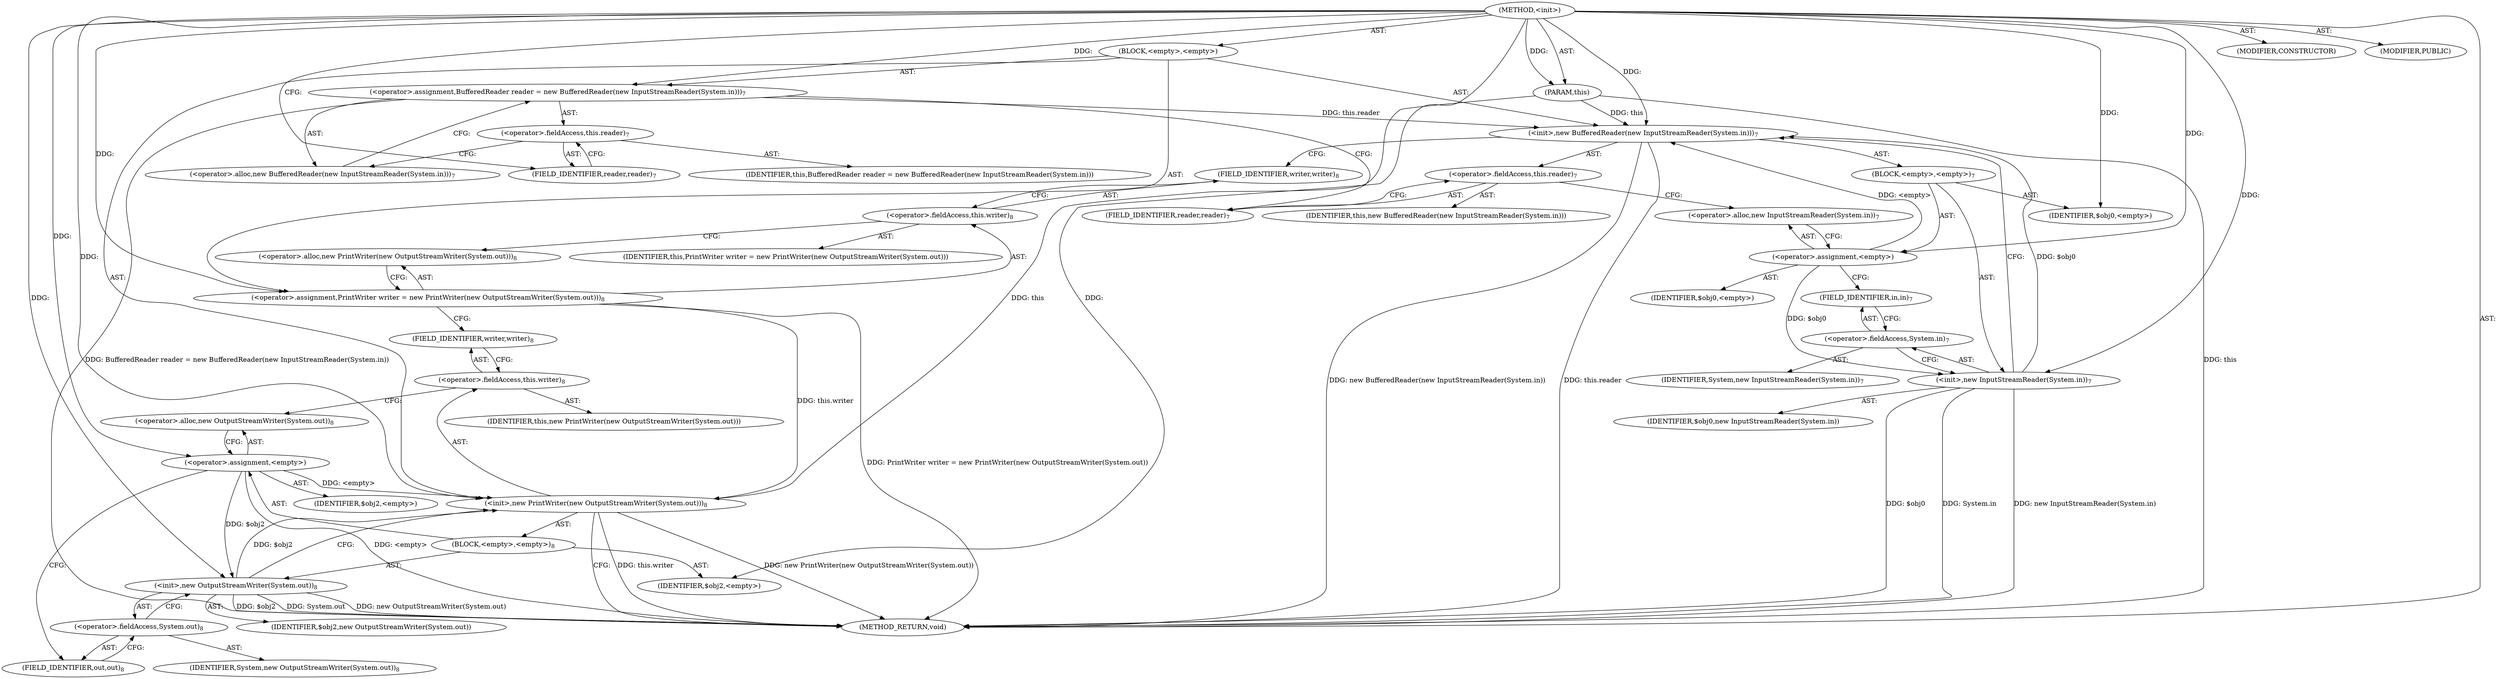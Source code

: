 digraph "&lt;init&gt;" {  
"198" [label = <(METHOD,&lt;init&gt;)> ]
"199" [label = <(PARAM,this)> ]
"200" [label = <(BLOCK,&lt;empty&gt;,&lt;empty&gt;)> ]
"201" [label = <(&lt;operator&gt;.assignment,BufferedReader reader = new BufferedReader(new InputStreamReader(System.in)))<SUB>7</SUB>> ]
"202" [label = <(&lt;operator&gt;.fieldAccess,this.reader)<SUB>7</SUB>> ]
"203" [label = <(IDENTIFIER,this,BufferedReader reader = new BufferedReader(new InputStreamReader(System.in)))> ]
"204" [label = <(FIELD_IDENTIFIER,reader,reader)<SUB>7</SUB>> ]
"205" [label = <(&lt;operator&gt;.alloc,new BufferedReader(new InputStreamReader(System.in)))<SUB>7</SUB>> ]
"206" [label = <(&lt;init&gt;,new BufferedReader(new InputStreamReader(System.in)))<SUB>7</SUB>> ]
"207" [label = <(&lt;operator&gt;.fieldAccess,this.reader)<SUB>7</SUB>> ]
"208" [label = <(IDENTIFIER,this,new BufferedReader(new InputStreamReader(System.in)))> ]
"209" [label = <(FIELD_IDENTIFIER,reader,reader)<SUB>7</SUB>> ]
"210" [label = <(BLOCK,&lt;empty&gt;,&lt;empty&gt;)<SUB>7</SUB>> ]
"211" [label = <(&lt;operator&gt;.assignment,&lt;empty&gt;)> ]
"212" [label = <(IDENTIFIER,$obj0,&lt;empty&gt;)> ]
"213" [label = <(&lt;operator&gt;.alloc,new InputStreamReader(System.in))<SUB>7</SUB>> ]
"214" [label = <(&lt;init&gt;,new InputStreamReader(System.in))<SUB>7</SUB>> ]
"215" [label = <(IDENTIFIER,$obj0,new InputStreamReader(System.in))> ]
"216" [label = <(&lt;operator&gt;.fieldAccess,System.in)<SUB>7</SUB>> ]
"217" [label = <(IDENTIFIER,System,new InputStreamReader(System.in))<SUB>7</SUB>> ]
"218" [label = <(FIELD_IDENTIFIER,in,in)<SUB>7</SUB>> ]
"219" [label = <(IDENTIFIER,$obj0,&lt;empty&gt;)> ]
"220" [label = <(&lt;operator&gt;.assignment,PrintWriter writer = new PrintWriter(new OutputStreamWriter(System.out)))<SUB>8</SUB>> ]
"221" [label = <(&lt;operator&gt;.fieldAccess,this.writer)<SUB>8</SUB>> ]
"222" [label = <(IDENTIFIER,this,PrintWriter writer = new PrintWriter(new OutputStreamWriter(System.out)))> ]
"223" [label = <(FIELD_IDENTIFIER,writer,writer)<SUB>8</SUB>> ]
"224" [label = <(&lt;operator&gt;.alloc,new PrintWriter(new OutputStreamWriter(System.out)))<SUB>8</SUB>> ]
"225" [label = <(&lt;init&gt;,new PrintWriter(new OutputStreamWriter(System.out)))<SUB>8</SUB>> ]
"226" [label = <(&lt;operator&gt;.fieldAccess,this.writer)<SUB>8</SUB>> ]
"227" [label = <(IDENTIFIER,this,new PrintWriter(new OutputStreamWriter(System.out)))> ]
"228" [label = <(FIELD_IDENTIFIER,writer,writer)<SUB>8</SUB>> ]
"229" [label = <(BLOCK,&lt;empty&gt;,&lt;empty&gt;)<SUB>8</SUB>> ]
"230" [label = <(&lt;operator&gt;.assignment,&lt;empty&gt;)> ]
"231" [label = <(IDENTIFIER,$obj2,&lt;empty&gt;)> ]
"232" [label = <(&lt;operator&gt;.alloc,new OutputStreamWriter(System.out))<SUB>8</SUB>> ]
"233" [label = <(&lt;init&gt;,new OutputStreamWriter(System.out))<SUB>8</SUB>> ]
"234" [label = <(IDENTIFIER,$obj2,new OutputStreamWriter(System.out))> ]
"235" [label = <(&lt;operator&gt;.fieldAccess,System.out)<SUB>8</SUB>> ]
"236" [label = <(IDENTIFIER,System,new OutputStreamWriter(System.out))<SUB>8</SUB>> ]
"237" [label = <(FIELD_IDENTIFIER,out,out)<SUB>8</SUB>> ]
"238" [label = <(IDENTIFIER,$obj2,&lt;empty&gt;)> ]
"239" [label = <(MODIFIER,CONSTRUCTOR)> ]
"240" [label = <(MODIFIER,PUBLIC)> ]
"241" [label = <(METHOD_RETURN,void)> ]
  "198" -> "199"  [ label = "AST: "] 
  "198" -> "200"  [ label = "AST: "] 
  "198" -> "239"  [ label = "AST: "] 
  "198" -> "240"  [ label = "AST: "] 
  "198" -> "241"  [ label = "AST: "] 
  "200" -> "201"  [ label = "AST: "] 
  "200" -> "206"  [ label = "AST: "] 
  "200" -> "220"  [ label = "AST: "] 
  "200" -> "225"  [ label = "AST: "] 
  "201" -> "202"  [ label = "AST: "] 
  "201" -> "205"  [ label = "AST: "] 
  "202" -> "203"  [ label = "AST: "] 
  "202" -> "204"  [ label = "AST: "] 
  "206" -> "207"  [ label = "AST: "] 
  "206" -> "210"  [ label = "AST: "] 
  "207" -> "208"  [ label = "AST: "] 
  "207" -> "209"  [ label = "AST: "] 
  "210" -> "211"  [ label = "AST: "] 
  "210" -> "214"  [ label = "AST: "] 
  "210" -> "219"  [ label = "AST: "] 
  "211" -> "212"  [ label = "AST: "] 
  "211" -> "213"  [ label = "AST: "] 
  "214" -> "215"  [ label = "AST: "] 
  "214" -> "216"  [ label = "AST: "] 
  "216" -> "217"  [ label = "AST: "] 
  "216" -> "218"  [ label = "AST: "] 
  "220" -> "221"  [ label = "AST: "] 
  "220" -> "224"  [ label = "AST: "] 
  "221" -> "222"  [ label = "AST: "] 
  "221" -> "223"  [ label = "AST: "] 
  "225" -> "226"  [ label = "AST: "] 
  "225" -> "229"  [ label = "AST: "] 
  "226" -> "227"  [ label = "AST: "] 
  "226" -> "228"  [ label = "AST: "] 
  "229" -> "230"  [ label = "AST: "] 
  "229" -> "233"  [ label = "AST: "] 
  "229" -> "238"  [ label = "AST: "] 
  "230" -> "231"  [ label = "AST: "] 
  "230" -> "232"  [ label = "AST: "] 
  "233" -> "234"  [ label = "AST: "] 
  "233" -> "235"  [ label = "AST: "] 
  "235" -> "236"  [ label = "AST: "] 
  "235" -> "237"  [ label = "AST: "] 
  "201" -> "209"  [ label = "CFG: "] 
  "206" -> "223"  [ label = "CFG: "] 
  "220" -> "228"  [ label = "CFG: "] 
  "225" -> "241"  [ label = "CFG: "] 
  "202" -> "205"  [ label = "CFG: "] 
  "205" -> "201"  [ label = "CFG: "] 
  "207" -> "213"  [ label = "CFG: "] 
  "221" -> "224"  [ label = "CFG: "] 
  "224" -> "220"  [ label = "CFG: "] 
  "226" -> "232"  [ label = "CFG: "] 
  "204" -> "202"  [ label = "CFG: "] 
  "209" -> "207"  [ label = "CFG: "] 
  "211" -> "218"  [ label = "CFG: "] 
  "214" -> "206"  [ label = "CFG: "] 
  "223" -> "221"  [ label = "CFG: "] 
  "228" -> "226"  [ label = "CFG: "] 
  "230" -> "237"  [ label = "CFG: "] 
  "233" -> "225"  [ label = "CFG: "] 
  "213" -> "211"  [ label = "CFG: "] 
  "216" -> "214"  [ label = "CFG: "] 
  "232" -> "230"  [ label = "CFG: "] 
  "235" -> "233"  [ label = "CFG: "] 
  "218" -> "216"  [ label = "CFG: "] 
  "237" -> "235"  [ label = "CFG: "] 
  "198" -> "204"  [ label = "CFG: "] 
  "199" -> "241"  [ label = "DDG: this"] 
  "201" -> "241"  [ label = "DDG: BufferedReader reader = new BufferedReader(new InputStreamReader(System.in))"] 
  "206" -> "241"  [ label = "DDG: this.reader"] 
  "214" -> "241"  [ label = "DDG: $obj0"] 
  "214" -> "241"  [ label = "DDG: System.in"] 
  "214" -> "241"  [ label = "DDG: new InputStreamReader(System.in)"] 
  "206" -> "241"  [ label = "DDG: new BufferedReader(new InputStreamReader(System.in))"] 
  "220" -> "241"  [ label = "DDG: PrintWriter writer = new PrintWriter(new OutputStreamWriter(System.out))"] 
  "225" -> "241"  [ label = "DDG: this.writer"] 
  "230" -> "241"  [ label = "DDG: &lt;empty&gt;"] 
  "233" -> "241"  [ label = "DDG: $obj2"] 
  "233" -> "241"  [ label = "DDG: System.out"] 
  "233" -> "241"  [ label = "DDG: new OutputStreamWriter(System.out)"] 
  "225" -> "241"  [ label = "DDG: new PrintWriter(new OutputStreamWriter(System.out))"] 
  "198" -> "199"  [ label = "DDG: "] 
  "198" -> "201"  [ label = "DDG: "] 
  "198" -> "220"  [ label = "DDG: "] 
  "199" -> "206"  [ label = "DDG: this"] 
  "201" -> "206"  [ label = "DDG: this.reader"] 
  "211" -> "206"  [ label = "DDG: &lt;empty&gt;"] 
  "214" -> "206"  [ label = "DDG: $obj0"] 
  "198" -> "206"  [ label = "DDG: "] 
  "199" -> "225"  [ label = "DDG: this"] 
  "220" -> "225"  [ label = "DDG: this.writer"] 
  "230" -> "225"  [ label = "DDG: &lt;empty&gt;"] 
  "233" -> "225"  [ label = "DDG: $obj2"] 
  "198" -> "225"  [ label = "DDG: "] 
  "198" -> "211"  [ label = "DDG: "] 
  "198" -> "219"  [ label = "DDG: "] 
  "198" -> "230"  [ label = "DDG: "] 
  "198" -> "238"  [ label = "DDG: "] 
  "211" -> "214"  [ label = "DDG: $obj0"] 
  "198" -> "214"  [ label = "DDG: "] 
  "230" -> "233"  [ label = "DDG: $obj2"] 
  "198" -> "233"  [ label = "DDG: "] 
}
